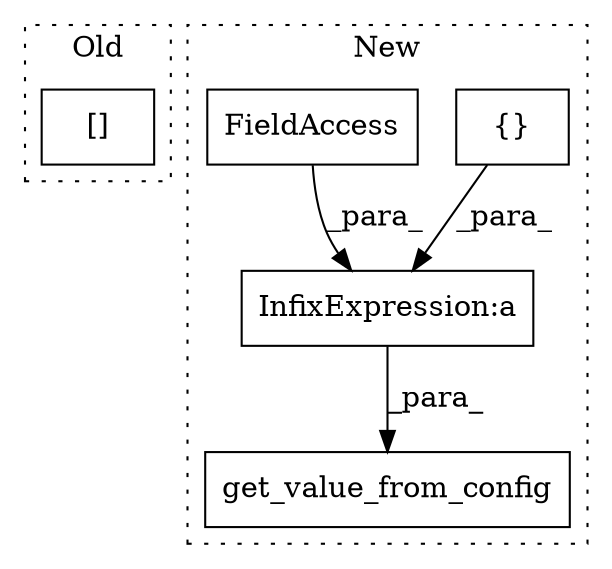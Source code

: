 digraph G {
subgraph cluster0 {
1 [label="[]" a="2" s="9173,9190" l="16,1" shape="box"];
label = "Old";
style="dotted";
}
subgraph cluster1 {
2 [label="get_value_from_config" a="32" s="8428,8516" l="22,1" shape="box"];
3 [label="InfixExpression:a" a="27" s="8488" l="3" shape="box"];
4 [label="{}" a="4" s="8503,8515" l="1,1" shape="box"];
5 [label="FieldAccess" a="22" s="8468" l="20" shape="box"];
label = "New";
style="dotted";
}
3 -> 2 [label="_para_"];
4 -> 3 [label="_para_"];
5 -> 3 [label="_para_"];
}